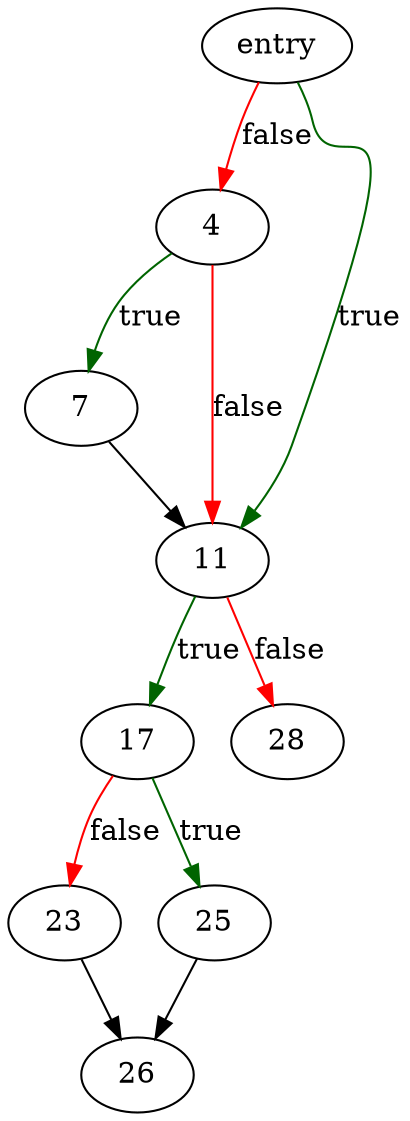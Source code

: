 digraph "close_stdin" {
	// Node definitions.
	0 [label=entry];
	4;
	7;
	11;
	17;
	23;
	25;
	26;
	28;

	// Edge definitions.
	0 -> 4 [
		color=red
		label=false
	];
	0 -> 11 [
		color=darkgreen
		label=true
	];
	4 -> 7 [
		color=darkgreen
		label=true
	];
	4 -> 11 [
		color=red
		label=false
	];
	7 -> 11;
	11 -> 17 [
		color=darkgreen
		label=true
	];
	11 -> 28 [
		color=red
		label=false
	];
	17 -> 23 [
		color=red
		label=false
	];
	17 -> 25 [
		color=darkgreen
		label=true
	];
	23 -> 26;
	25 -> 26;
}